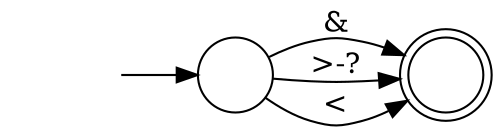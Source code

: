 digraph Automaton {
  rankdir = LR;
  0 [shape=circle,label=""];
  initial [shape=plaintext,label=""];
  initial -> 0
  0 -> 1 [label="&"]
  0 -> 1 [label=">-?"]
  0 -> 1 [label="<"]
  1 [shape=doublecircle,label=""];
}

